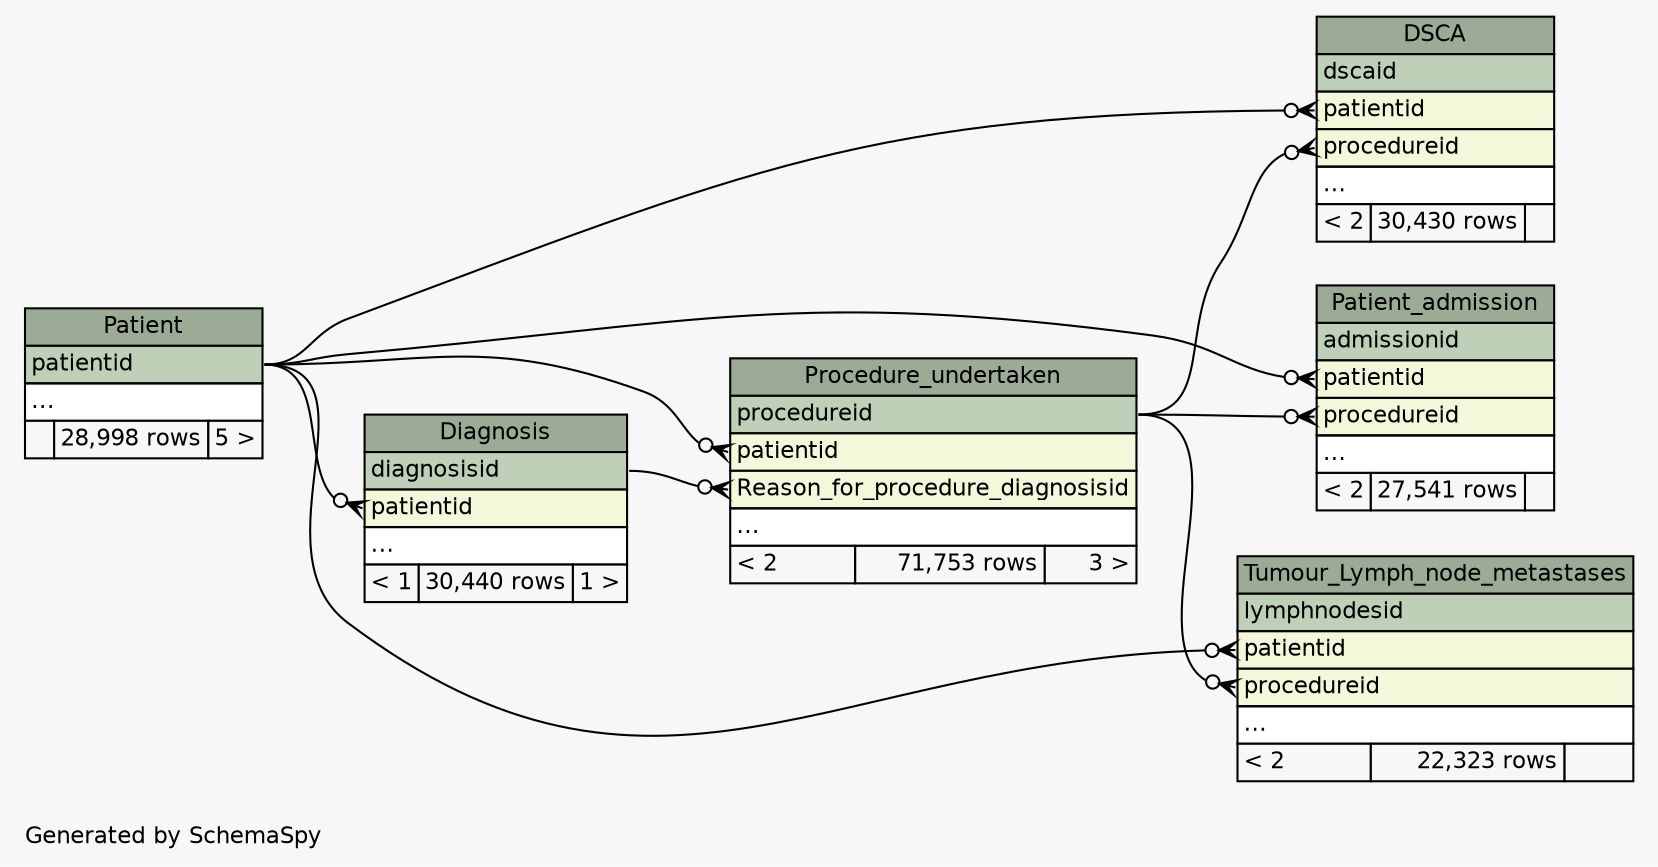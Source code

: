 // dot 2.28.0 on Mac OS X 10.8.1
// SchemaSpy rev 590
digraph "compactRelationshipsDiagram" {
  graph [
    rankdir="RL"
    bgcolor="#f7f7f7"
    label="\nGenerated by SchemaSpy"
    labeljust="l"
    nodesep="0.18"
    ranksep="0.46"
    fontname="Helvetica"
    fontsize="11"
  ];
  node [
    fontname="Helvetica"
    fontsize="11"
    shape="plaintext"
  ];
  edge [
    arrowsize="0.8"
  ];
  "Diagnosis" [
    label=<
    <TABLE BORDER="0" CELLBORDER="1" CELLSPACING="0" BGCOLOR="#ffffff">
      <TR><TD COLSPAN="3" BGCOLOR="#9bab96" ALIGN="CENTER">Diagnosis</TD></TR>
      <TR><TD PORT="diagnosisid" COLSPAN="3" BGCOLOR="#bed1b8" ALIGN="LEFT">diagnosisid</TD></TR>
      <TR><TD PORT="patientid" COLSPAN="3" BGCOLOR="#f4f7da" ALIGN="LEFT">patientid</TD></TR>
      <TR><TD PORT="elipses" COLSPAN="3" ALIGN="LEFT">...</TD></TR>
      <TR><TD ALIGN="LEFT" BGCOLOR="#f7f7f7">&lt; 1</TD><TD ALIGN="RIGHT" BGCOLOR="#f7f7f7">30,440 rows</TD><TD ALIGN="RIGHT" BGCOLOR="#f7f7f7">1 &gt;</TD></TR>
    </TABLE>>
    URL="tables/Diagnosis.html"
    tooltip="Diagnosis"
  ];
  "DSCA" [
    label=<
    <TABLE BORDER="0" CELLBORDER="1" CELLSPACING="0" BGCOLOR="#ffffff">
      <TR><TD COLSPAN="3" BGCOLOR="#9bab96" ALIGN="CENTER">DSCA</TD></TR>
      <TR><TD PORT="dscaid" COLSPAN="3" BGCOLOR="#bed1b8" ALIGN="LEFT">dscaid</TD></TR>
      <TR><TD PORT="patientid" COLSPAN="3" BGCOLOR="#f4f7da" ALIGN="LEFT">patientid</TD></TR>
      <TR><TD PORT="procedureid" COLSPAN="3" BGCOLOR="#f4f7da" ALIGN="LEFT">procedureid</TD></TR>
      <TR><TD PORT="elipses" COLSPAN="3" ALIGN="LEFT">...</TD></TR>
      <TR><TD ALIGN="LEFT" BGCOLOR="#f7f7f7">&lt; 2</TD><TD ALIGN="RIGHT" BGCOLOR="#f7f7f7">30,430 rows</TD><TD ALIGN="RIGHT" BGCOLOR="#f7f7f7">  </TD></TR>
    </TABLE>>
    URL="tables/DSCA.html"
    tooltip="DSCA"
  ];
  "Patient" [
    label=<
    <TABLE BORDER="0" CELLBORDER="1" CELLSPACING="0" BGCOLOR="#ffffff">
      <TR><TD COLSPAN="3" BGCOLOR="#9bab96" ALIGN="CENTER">Patient</TD></TR>
      <TR><TD PORT="patientid" COLSPAN="3" BGCOLOR="#bed1b8" ALIGN="LEFT">patientid</TD></TR>
      <TR><TD PORT="elipses" COLSPAN="3" ALIGN="LEFT">...</TD></TR>
      <TR><TD ALIGN="LEFT" BGCOLOR="#f7f7f7">  </TD><TD ALIGN="RIGHT" BGCOLOR="#f7f7f7">28,998 rows</TD><TD ALIGN="RIGHT" BGCOLOR="#f7f7f7">5 &gt;</TD></TR>
    </TABLE>>
    URL="tables/Patient.html"
    tooltip="Patient"
  ];
  "Patient_admission" [
    label=<
    <TABLE BORDER="0" CELLBORDER="1" CELLSPACING="0" BGCOLOR="#ffffff">
      <TR><TD COLSPAN="3" BGCOLOR="#9bab96" ALIGN="CENTER">Patient_admission</TD></TR>
      <TR><TD PORT="admissionid" COLSPAN="3" BGCOLOR="#bed1b8" ALIGN="LEFT">admissionid</TD></TR>
      <TR><TD PORT="patientid" COLSPAN="3" BGCOLOR="#f4f7da" ALIGN="LEFT">patientid</TD></TR>
      <TR><TD PORT="procedureid" COLSPAN="3" BGCOLOR="#f4f7da" ALIGN="LEFT">procedureid</TD></TR>
      <TR><TD PORT="elipses" COLSPAN="3" ALIGN="LEFT">...</TD></TR>
      <TR><TD ALIGN="LEFT" BGCOLOR="#f7f7f7">&lt; 2</TD><TD ALIGN="RIGHT" BGCOLOR="#f7f7f7">27,541 rows</TD><TD ALIGN="RIGHT" BGCOLOR="#f7f7f7">  </TD></TR>
    </TABLE>>
    URL="tables/Patient_admission.html"
    tooltip="Patient_admission"
  ];
  "Procedure_undertaken" [
    label=<
    <TABLE BORDER="0" CELLBORDER="1" CELLSPACING="0" BGCOLOR="#ffffff">
      <TR><TD COLSPAN="3" BGCOLOR="#9bab96" ALIGN="CENTER">Procedure_undertaken</TD></TR>
      <TR><TD PORT="procedureid" COLSPAN="3" BGCOLOR="#bed1b8" ALIGN="LEFT">procedureid</TD></TR>
      <TR><TD PORT="patientid" COLSPAN="3" BGCOLOR="#f4f7da" ALIGN="LEFT">patientid</TD></TR>
      <TR><TD PORT="Reason_for_procedure_diagnosisid" COLSPAN="3" BGCOLOR="#f4f7da" ALIGN="LEFT">Reason_for_procedure_diagnosisid</TD></TR>
      <TR><TD PORT="elipses" COLSPAN="3" ALIGN="LEFT">...</TD></TR>
      <TR><TD ALIGN="LEFT" BGCOLOR="#f7f7f7">&lt; 2</TD><TD ALIGN="RIGHT" BGCOLOR="#f7f7f7">71,753 rows</TD><TD ALIGN="RIGHT" BGCOLOR="#f7f7f7">3 &gt;</TD></TR>
    </TABLE>>
    URL="tables/Procedure_undertaken.html"
    tooltip="Procedure_undertaken"
  ];
  "Tumour_Lymph_node_metastases" [
    label=<
    <TABLE BORDER="0" CELLBORDER="1" CELLSPACING="0" BGCOLOR="#ffffff">
      <TR><TD COLSPAN="3" BGCOLOR="#9bab96" ALIGN="CENTER">Tumour_Lymph_node_metastases</TD></TR>
      <TR><TD PORT="lymphnodesid" COLSPAN="3" BGCOLOR="#bed1b8" ALIGN="LEFT">lymphnodesid</TD></TR>
      <TR><TD PORT="patientid" COLSPAN="3" BGCOLOR="#f4f7da" ALIGN="LEFT">patientid</TD></TR>
      <TR><TD PORT="procedureid" COLSPAN="3" BGCOLOR="#f4f7da" ALIGN="LEFT">procedureid</TD></TR>
      <TR><TD PORT="elipses" COLSPAN="3" ALIGN="LEFT">...</TD></TR>
      <TR><TD ALIGN="LEFT" BGCOLOR="#f7f7f7">&lt; 2</TD><TD ALIGN="RIGHT" BGCOLOR="#f7f7f7">22,323 rows</TD><TD ALIGN="RIGHT" BGCOLOR="#f7f7f7">  </TD></TR>
    </TABLE>>
    URL="tables/Tumour_Lymph_node_metastases.html"
    tooltip="Tumour_Lymph_node_metastases"
  ];
  "Diagnosis":"patientid":w -> "Patient":"patientid":e [arrowhead=none dir=back arrowtail=crowodot];
  "DSCA":"patientid":w -> "Patient":"patientid":e [arrowhead=none dir=back arrowtail=crowodot];
  "DSCA":"procedureid":w -> "Procedure_undertaken":"procedureid":e [arrowhead=none dir=back arrowtail=crowodot];
  "Patient_admission":"patientid":w -> "Patient":"patientid":e [arrowhead=none dir=back arrowtail=crowodot];
  "Patient_admission":"procedureid":w -> "Procedure_undertaken":"procedureid":e [arrowhead=none dir=back arrowtail=crowodot];
  "Procedure_undertaken":"patientid":w -> "Patient":"patientid":e [arrowhead=none dir=back arrowtail=crowodot];
  "Procedure_undertaken":"Reason_for_procedure_diagnosisid":w -> "Diagnosis":"diagnosisid":e [arrowhead=none dir=back arrowtail=crowodot];
  "Tumour_Lymph_node_metastases":"patientid":w -> "Patient":"patientid":e [arrowhead=none dir=back arrowtail=crowodot];
  "Tumour_Lymph_node_metastases":"procedureid":w -> "Procedure_undertaken":"procedureid":e [arrowhead=none dir=back arrowtail=crowodot];
}

